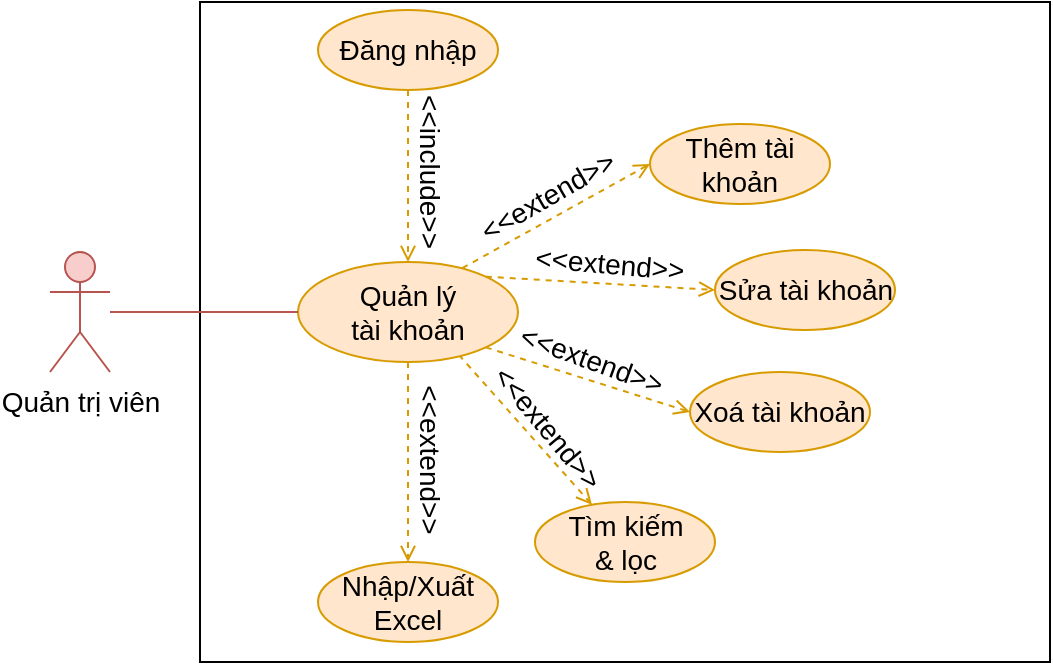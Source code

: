 <mxfile version="26.0.7">
  <diagram name="Page-1" id="PnauQ5lu6IjCpVwP8W6Z">
    <mxGraphModel dx="724" dy="428" grid="1" gridSize="10" guides="1" tooltips="1" connect="1" arrows="1" fold="1" page="1" pageScale="1" pageWidth="850" pageHeight="1100" math="0" shadow="0">
      <root>
        <mxCell id="0" />
        <mxCell id="1" parent="0" />
        <mxCell id="_O2_wr7TqRvnL5WpOzUg-1" value="" style="rounded=0;whiteSpace=wrap;html=1;" parent="1" vertex="1">
          <mxGeometry x="365" y="160" width="425" height="330" as="geometry" />
        </mxCell>
        <mxCell id="oWrGHsWJYNQ6tToouHWA-3" style="rounded=0;orthogonalLoop=1;jettySize=auto;html=1;exitX=0.731;exitY=0.928;exitDx=0;exitDy=0;dashed=1;fillColor=#ffe6cc;strokeColor=#d79b00;endArrow=open;endFill=0;exitPerimeter=0;" parent="1" source="xyVRfXCQQfxZ7fqJ-7Di-4" target="oWrGHsWJYNQ6tToouHWA-1" edge="1">
          <mxGeometry relative="1" as="geometry" />
        </mxCell>
        <mxCell id="oWrGHsWJYNQ6tToouHWA-4" style="edgeStyle=none;shape=connector;rounded=0;orthogonalLoop=1;jettySize=auto;html=1;exitX=0.5;exitY=1;exitDx=0;exitDy=0;entryX=0.5;entryY=0;entryDx=0;entryDy=0;dashed=1;strokeColor=#d79b00;align=center;verticalAlign=middle;fontFamily=Helvetica;fontSize=11;fontColor=default;labelBackgroundColor=default;endArrow=open;endFill=0;fillColor=#ffe6cc;" parent="1" source="xyVRfXCQQfxZ7fqJ-7Di-4" target="oWrGHsWJYNQ6tToouHWA-2" edge="1">
          <mxGeometry relative="1" as="geometry" />
        </mxCell>
        <mxCell id="xyVRfXCQQfxZ7fqJ-7Di-4" value="Quản lý&lt;br&gt;tài khoản" style="ellipse;whiteSpace=wrap;html=1;fillColor=#ffe6cc;strokeColor=#d79b00;fontSize=14;" parent="1" vertex="1">
          <mxGeometry x="414" y="290" width="110" height="50" as="geometry" />
        </mxCell>
        <mxCell id="xyVRfXCQQfxZ7fqJ-7Di-5" style="rounded=0;orthogonalLoop=1;jettySize=auto;html=1;entryX=0;entryY=0.5;entryDx=0;entryDy=0;fillColor=#ffe6cc;strokeColor=#d79b00;exitX=0.747;exitY=0.061;exitDx=0;exitDy=0;exitPerimeter=0;dashed=1;fontSize=14;endArrow=open;endFill=0;" parent="1" source="xyVRfXCQQfxZ7fqJ-7Di-4" target="xyVRfXCQQfxZ7fqJ-7Di-8" edge="1">
          <mxGeometry relative="1" as="geometry">
            <mxPoint x="495" y="263" as="sourcePoint" />
          </mxGeometry>
        </mxCell>
        <mxCell id="xyVRfXCQQfxZ7fqJ-7Di-6" style="rounded=0;orthogonalLoop=1;jettySize=auto;html=1;entryX=0;entryY=0.5;entryDx=0;entryDy=0;fillColor=#ffe6cc;strokeColor=#d79b00;exitX=1;exitY=0;exitDx=0;exitDy=0;dashed=1;fontSize=14;endArrow=open;endFill=0;" parent="1" source="xyVRfXCQQfxZ7fqJ-7Di-4" target="xyVRfXCQQfxZ7fqJ-7Di-9" edge="1">
          <mxGeometry relative="1" as="geometry">
            <mxPoint x="516" y="280" as="sourcePoint" />
          </mxGeometry>
        </mxCell>
        <mxCell id="xyVRfXCQQfxZ7fqJ-7Di-7" style="rounded=0;orthogonalLoop=1;jettySize=auto;html=1;exitX=1;exitY=1;exitDx=0;exitDy=0;entryX=0;entryY=0.5;entryDx=0;entryDy=0;fillColor=#ffe6cc;strokeColor=#d79b00;dashed=1;fontSize=14;endArrow=open;endFill=0;" parent="1" source="xyVRfXCQQfxZ7fqJ-7Di-4" target="xyVRfXCQQfxZ7fqJ-7Di-10" edge="1">
          <mxGeometry relative="1" as="geometry">
            <mxPoint x="503" y="294" as="sourcePoint" />
          </mxGeometry>
        </mxCell>
        <mxCell id="xyVRfXCQQfxZ7fqJ-7Di-8" value="Thêm tài khoản" style="ellipse;whiteSpace=wrap;html=1;fillColor=#ffe6cc;strokeColor=#d79b00;fontSize=14;" parent="1" vertex="1">
          <mxGeometry x="590" y="221" width="90" height="40" as="geometry" />
        </mxCell>
        <mxCell id="xyVRfXCQQfxZ7fqJ-7Di-9" value="Sửa tài khoản" style="ellipse;whiteSpace=wrap;html=1;fillColor=#ffe6cc;strokeColor=#d79b00;fontSize=14;" parent="1" vertex="1">
          <mxGeometry x="622.5" y="284" width="90" height="40" as="geometry" />
        </mxCell>
        <mxCell id="xyVRfXCQQfxZ7fqJ-7Di-10" value="Xoá tài khoản" style="ellipse;whiteSpace=wrap;html=1;fillColor=#ffe6cc;strokeColor=#d79b00;fontSize=14;" parent="1" vertex="1">
          <mxGeometry x="610" y="345" width="90" height="40" as="geometry" />
        </mxCell>
        <mxCell id="xyVRfXCQQfxZ7fqJ-7Di-12" value="&lt;font style=&quot;font-size: 14px;&quot;&gt;&amp;lt;&amp;lt;extend&amp;gt;&amp;gt;&lt;/font&gt;" style="text;html=1;strokeColor=none;fillColor=none;align=center;verticalAlign=middle;whiteSpace=wrap;rounded=0;rotation=-30;fontSize=14;" parent="1" vertex="1">
          <mxGeometry x="509" y="242" width="60" height="30" as="geometry" />
        </mxCell>
        <mxCell id="xyVRfXCQQfxZ7fqJ-7Di-13" value="&lt;font style=&quot;font-size: 14px;&quot;&gt;&amp;lt;&amp;lt;extend&amp;gt;&amp;gt;&lt;/font&gt;" style="text;html=1;strokeColor=none;fillColor=none;align=center;verticalAlign=middle;whiteSpace=wrap;rounded=0;rotation=5;fontSize=14;" parent="1" vertex="1">
          <mxGeometry x="540" y="276" width="60" height="30" as="geometry" />
        </mxCell>
        <mxCell id="xyVRfXCQQfxZ7fqJ-7Di-14" value="&lt;font style=&quot;font-size: 14px;&quot;&gt;&amp;lt;&amp;lt;extend&amp;gt;&amp;gt;&lt;/font&gt;" style="text;html=1;strokeColor=none;fillColor=none;align=center;verticalAlign=middle;whiteSpace=wrap;rounded=0;rotation=20;fontSize=14;" parent="1" vertex="1">
          <mxGeometry x="531" y="324" width="60" height="30" as="geometry" />
        </mxCell>
        <mxCell id="xyVRfXCQQfxZ7fqJ-7Di-23" style="rounded=0;orthogonalLoop=1;jettySize=auto;html=1;entryX=0;entryY=0.5;entryDx=0;entryDy=0;fillColor=#f8cecc;strokeColor=#b85450;fontSize=14;endArrow=none;startFill=0;" parent="1" source="xyVRfXCQQfxZ7fqJ-7Di-24" edge="1">
          <mxGeometry relative="1" as="geometry">
            <mxPoint x="414.0" y="315" as="targetPoint" />
          </mxGeometry>
        </mxCell>
        <mxCell id="xyVRfXCQQfxZ7fqJ-7Di-24" value="Quản trị viên" style="shape=umlActor;verticalLabelPosition=bottom;verticalAlign=top;html=1;outlineConnect=0;fillColor=#f8cecc;strokeColor=#b85450;fontSize=14;" parent="1" vertex="1">
          <mxGeometry x="290" y="285.0" width="30" height="60" as="geometry" />
        </mxCell>
        <mxCell id="xyVRfXCQQfxZ7fqJ-7Di-34" style="rounded=0;orthogonalLoop=1;jettySize=auto;html=1;entryX=0.5;entryY=0;entryDx=0;entryDy=0;fillColor=#ffe6cc;strokeColor=#d79b00;endArrow=open;endFill=0;dashed=1;exitX=0.5;exitY=1;exitDx=0;exitDy=0;" parent="1" source="xyVRfXCQQfxZ7fqJ-7Di-35" target="xyVRfXCQQfxZ7fqJ-7Di-4" edge="1">
          <mxGeometry relative="1" as="geometry">
            <mxPoint x="325.5" y="106" as="targetPoint" />
            <mxPoint x="325" y="196" as="sourcePoint" />
          </mxGeometry>
        </mxCell>
        <mxCell id="xyVRfXCQQfxZ7fqJ-7Di-35" value="Đăng nhập" style="ellipse;whiteSpace=wrap;html=1;fillColor=#ffe6cc;strokeColor=#d79b00;fontSize=14;" parent="1" vertex="1">
          <mxGeometry x="424" y="164" width="90" height="40" as="geometry" />
        </mxCell>
        <mxCell id="xyVRfXCQQfxZ7fqJ-7Di-36" value="&lt;font&gt;&amp;lt;&amp;lt;include&amp;gt;&amp;gt;&lt;/font&gt;" style="text;html=1;strokeColor=none;fillColor=none;align=center;verticalAlign=middle;whiteSpace=wrap;rounded=0;rotation=90;fontSize=14;" parent="1" vertex="1">
          <mxGeometry x="450" y="230" width="60" height="30" as="geometry" />
        </mxCell>
        <mxCell id="oWrGHsWJYNQ6tToouHWA-1" value="Tìm kiếm&lt;div&gt;&amp;amp; lọc&lt;/div&gt;" style="ellipse;whiteSpace=wrap;html=1;fillColor=#ffe6cc;strokeColor=#d79b00;fontSize=14;" parent="1" vertex="1">
          <mxGeometry x="532.5" y="410" width="90" height="40" as="geometry" />
        </mxCell>
        <mxCell id="oWrGHsWJYNQ6tToouHWA-2" value="Nhập/Xuất Excel" style="ellipse;whiteSpace=wrap;html=1;fillColor=#ffe6cc;strokeColor=#d79b00;fontSize=14;" parent="1" vertex="1">
          <mxGeometry x="424" y="440" width="90" height="40" as="geometry" />
        </mxCell>
        <mxCell id="oWrGHsWJYNQ6tToouHWA-5" value="&lt;font style=&quot;font-size: 14px;&quot;&gt;&amp;lt;&amp;lt;extend&amp;gt;&amp;gt;&lt;/font&gt;" style="text;html=1;strokeColor=none;fillColor=none;align=center;verticalAlign=middle;whiteSpace=wrap;rounded=0;rotation=50;fontSize=14;" parent="1" vertex="1">
          <mxGeometry x="509" y="358" width="60" height="30" as="geometry" />
        </mxCell>
        <mxCell id="oWrGHsWJYNQ6tToouHWA-6" value="&lt;font style=&quot;font-size: 14px;&quot;&gt;&amp;lt;&amp;lt;extend&amp;gt;&amp;gt;&lt;/font&gt;" style="text;html=1;strokeColor=none;fillColor=none;align=center;verticalAlign=middle;whiteSpace=wrap;rounded=0;rotation=90;fontSize=14;" parent="1" vertex="1">
          <mxGeometry x="450" y="374" width="60" height="30" as="geometry" />
        </mxCell>
      </root>
    </mxGraphModel>
  </diagram>
</mxfile>
